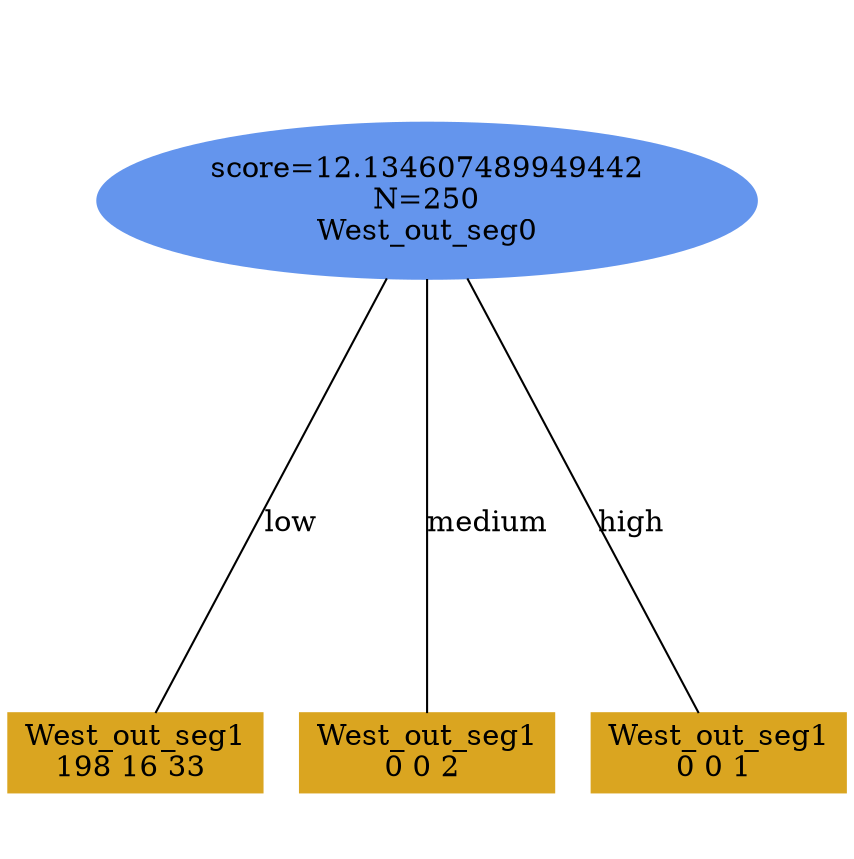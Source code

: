 digraph "DD" {
size = "7.5,10"
ratio=1.0;
center = true;
edge [dir = none];
{ rank = same; node [shape=ellipse, style=filled, color=cornflowerblue];"2655" [label="score=12.134607489949442\nN=250\nWest_out_seg0"];}
{ rank = same; node [shape=box, style=filled, color=goldenrod];"2656" [label="West_out_seg1\n198 16 33 "];}
{ rank = same; node [shape=box, style=filled, color=goldenrod];"2657" [label="West_out_seg1\n0 0 2 "];}
{ rank = same; node [shape=box, style=filled, color=goldenrod];"2658" [label="West_out_seg1\n0 0 1 "];}
"2655" -> "2656" [label = "low"];
"2655" -> "2657" [label = "medium"];
"2655" -> "2658" [label = "high"];

}